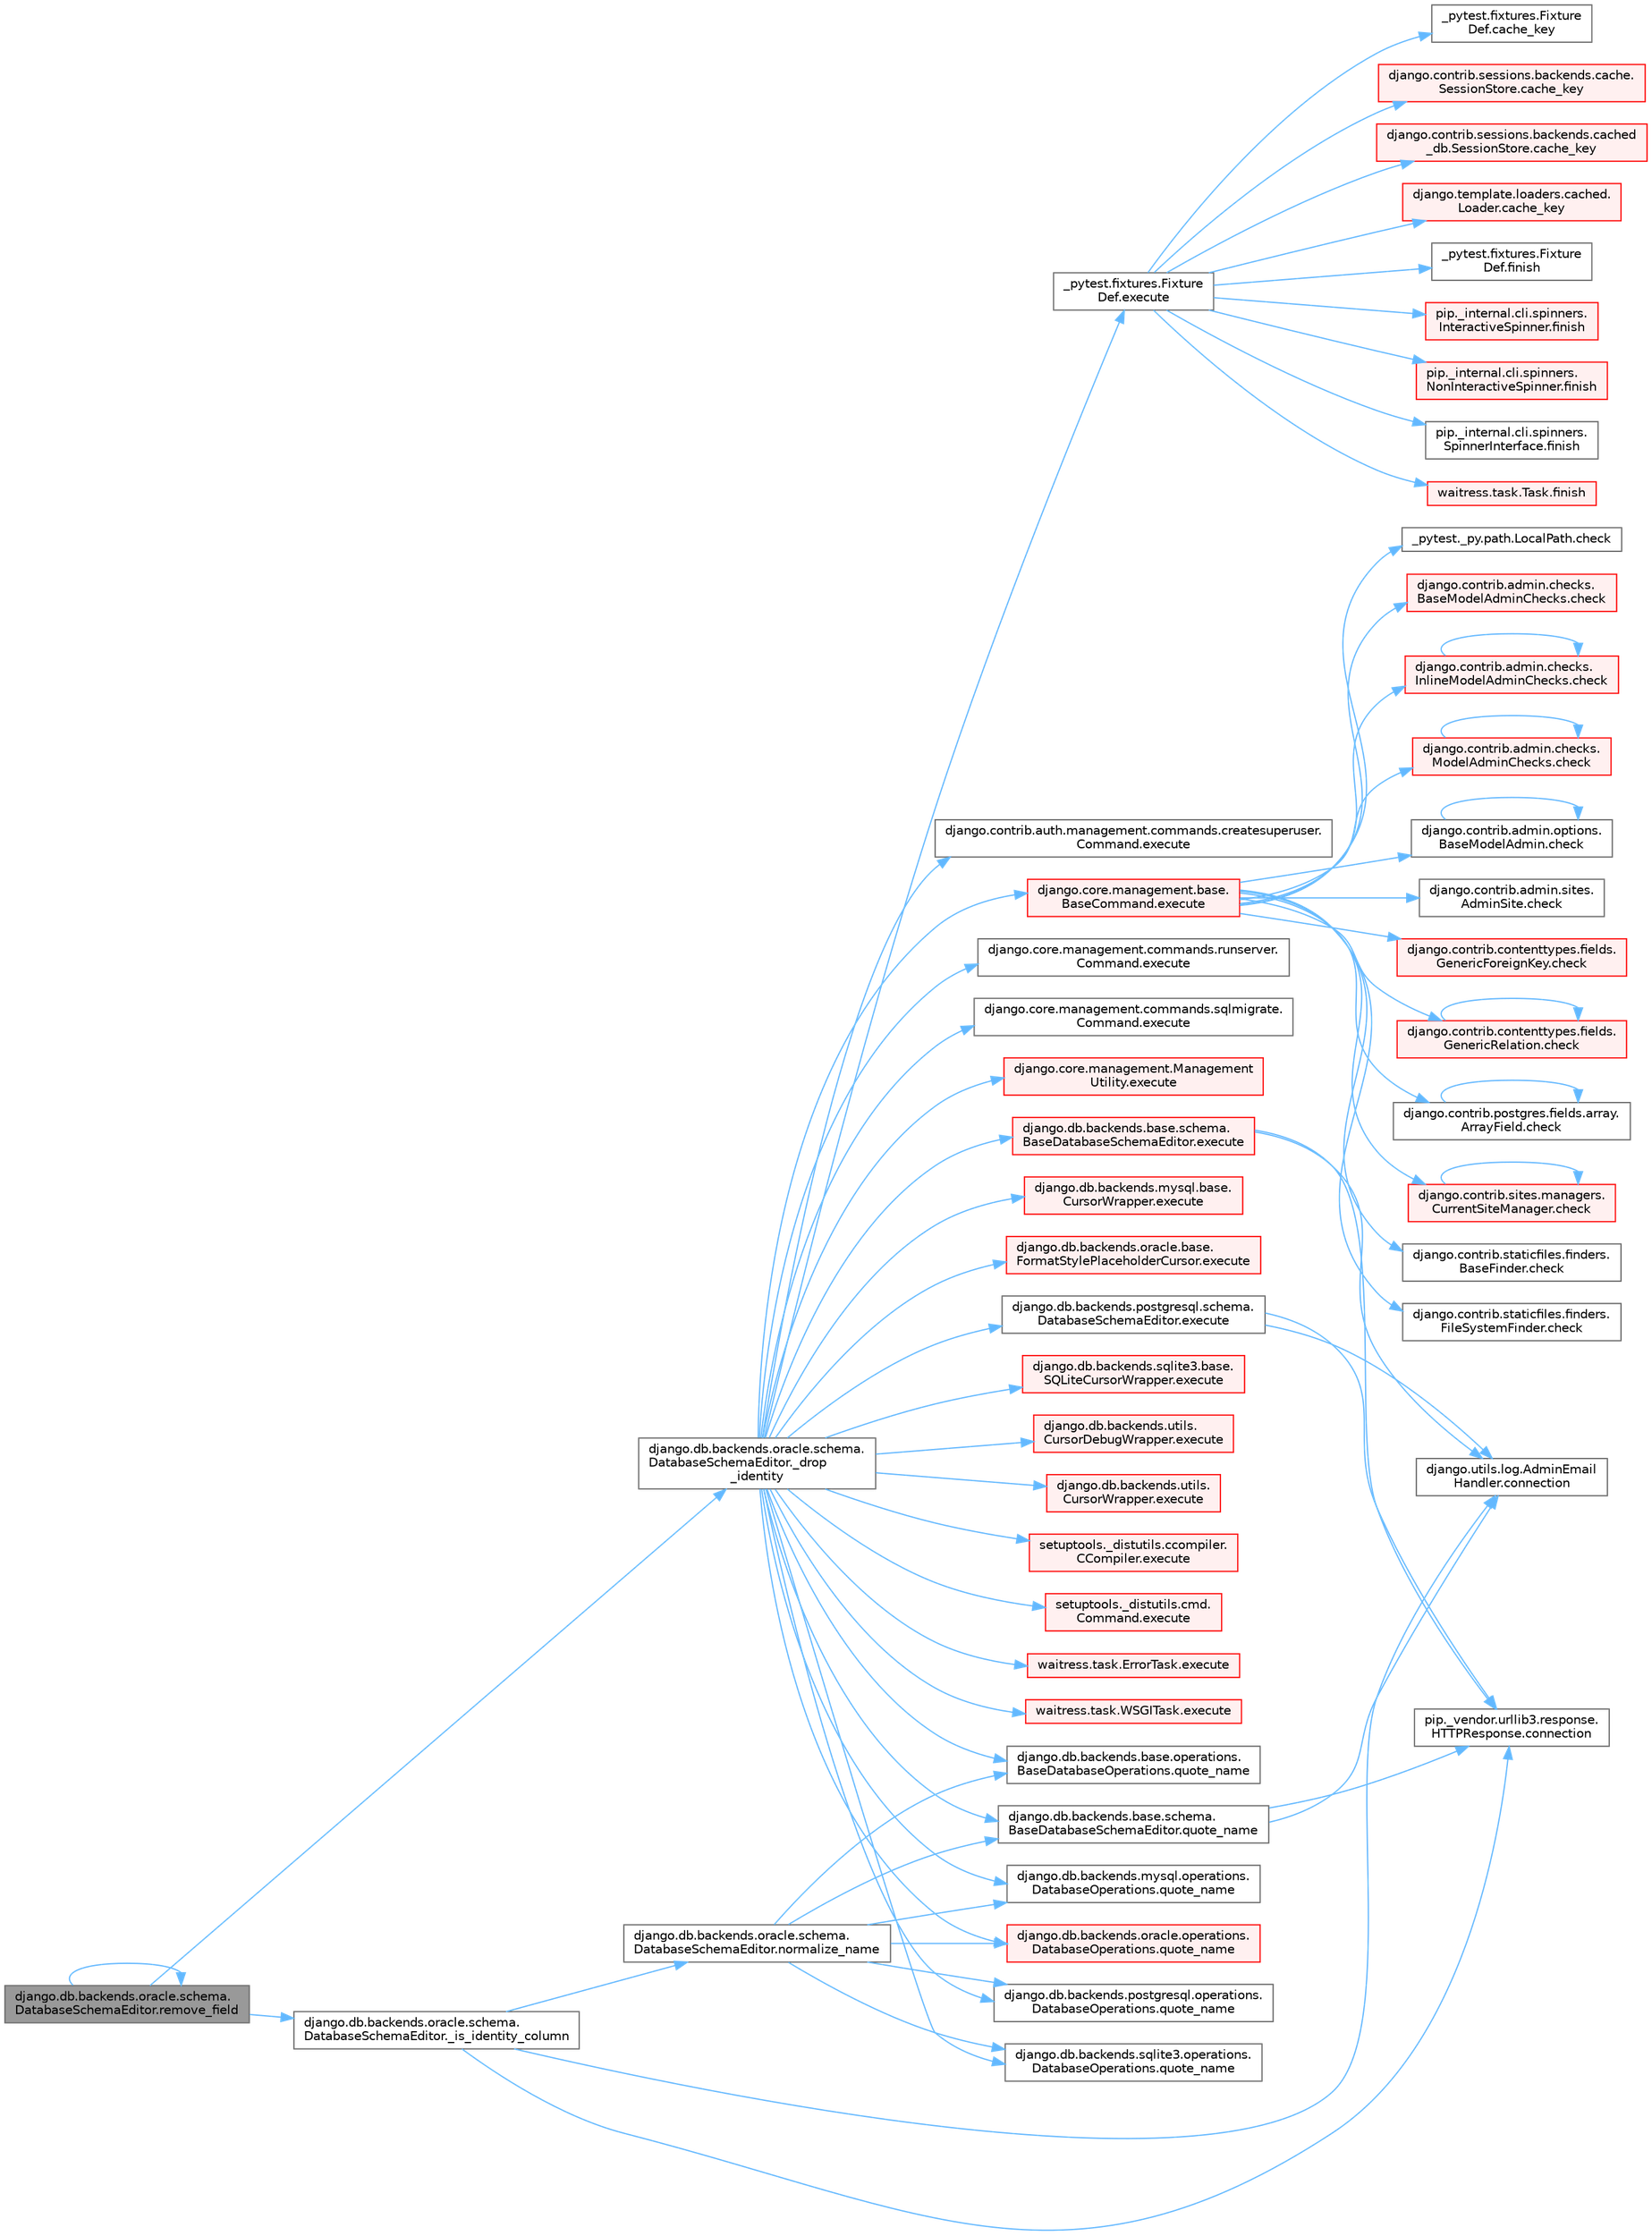 digraph "django.db.backends.oracle.schema.DatabaseSchemaEditor.remove_field"
{
 // LATEX_PDF_SIZE
  bgcolor="transparent";
  edge [fontname=Helvetica,fontsize=10,labelfontname=Helvetica,labelfontsize=10];
  node [fontname=Helvetica,fontsize=10,shape=box,height=0.2,width=0.4];
  rankdir="LR";
  Node1 [id="Node000001",label="django.db.backends.oracle.schema.\lDatabaseSchemaEditor.remove_field",height=0.2,width=0.4,color="gray40", fillcolor="grey60", style="filled", fontcolor="black",tooltip=" "];
  Node1 -> Node2 [id="edge1_Node000001_Node000002",color="steelblue1",style="solid",tooltip=" "];
  Node2 [id="Node000002",label="django.db.backends.oracle.schema.\lDatabaseSchemaEditor._drop\l_identity",height=0.2,width=0.4,color="grey40", fillcolor="white", style="filled",URL="$classdjango_1_1db_1_1backends_1_1oracle_1_1schema_1_1_database_schema_editor.html#a215f07e8311d1fd657957c4dbba8cfde",tooltip=" "];
  Node2 -> Node3 [id="edge2_Node000002_Node000003",color="steelblue1",style="solid",tooltip=" "];
  Node3 [id="Node000003",label="_pytest.fixtures.Fixture\lDef.execute",height=0.2,width=0.4,color="grey40", fillcolor="white", style="filled",URL="$class__pytest_1_1fixtures_1_1_fixture_def.html#ac27e0caaadd6404ffc2715216b643993",tooltip=" "];
  Node3 -> Node4 [id="edge3_Node000003_Node000004",color="steelblue1",style="solid",tooltip=" "];
  Node4 [id="Node000004",label="_pytest.fixtures.Fixture\lDef.cache_key",height=0.2,width=0.4,color="grey40", fillcolor="white", style="filled",URL="$class__pytest_1_1fixtures_1_1_fixture_def.html#ad3f8a8a2b9cfb9282c8c3ddff700ccdd",tooltip=" "];
  Node3 -> Node5 [id="edge4_Node000003_Node000005",color="steelblue1",style="solid",tooltip=" "];
  Node5 [id="Node000005",label="django.contrib.sessions.backends.cache.\lSessionStore.cache_key",height=0.2,width=0.4,color="red", fillcolor="#FFF0F0", style="filled",URL="$classdjango_1_1contrib_1_1sessions_1_1backends_1_1cache_1_1_session_store.html#aaad1a2e0950477787b815baa4327f739",tooltip=" "];
  Node3 -> Node2884 [id="edge5_Node000003_Node002884",color="steelblue1",style="solid",tooltip=" "];
  Node2884 [id="Node002884",label="django.contrib.sessions.backends.cached\l_db.SessionStore.cache_key",height=0.2,width=0.4,color="red", fillcolor="#FFF0F0", style="filled",URL="$classdjango_1_1contrib_1_1sessions_1_1backends_1_1cached__db_1_1_session_store.html#a9fc2ec7b2fb96dbebea8592f2618eda0",tooltip=" "];
  Node3 -> Node2885 [id="edge6_Node000003_Node002885",color="steelblue1",style="solid",tooltip=" "];
  Node2885 [id="Node002885",label="django.template.loaders.cached.\lLoader.cache_key",height=0.2,width=0.4,color="red", fillcolor="#FFF0F0", style="filled",URL="$classdjango_1_1template_1_1loaders_1_1cached_1_1_loader.html#a85358b9120d3b332aad464ab17e92e0f",tooltip=" "];
  Node3 -> Node4520 [id="edge7_Node000003_Node004520",color="steelblue1",style="solid",tooltip=" "];
  Node4520 [id="Node004520",label="_pytest.fixtures.Fixture\lDef.finish",height=0.2,width=0.4,color="grey40", fillcolor="white", style="filled",URL="$class__pytest_1_1fixtures_1_1_fixture_def.html#adc58c655bc10cbc7203fd272fa72742a",tooltip=" "];
  Node3 -> Node4521 [id="edge8_Node000003_Node004521",color="steelblue1",style="solid",tooltip=" "];
  Node4521 [id="Node004521",label="pip._internal.cli.spinners.\lInteractiveSpinner.finish",height=0.2,width=0.4,color="red", fillcolor="#FFF0F0", style="filled",URL="$classpip_1_1__internal_1_1cli_1_1spinners_1_1_interactive_spinner.html#aa8e59d36acbf1a072233ae62dbea45d6",tooltip=" "];
  Node3 -> Node4522 [id="edge9_Node000003_Node004522",color="steelblue1",style="solid",tooltip=" "];
  Node4522 [id="Node004522",label="pip._internal.cli.spinners.\lNonInteractiveSpinner.finish",height=0.2,width=0.4,color="red", fillcolor="#FFF0F0", style="filled",URL="$classpip_1_1__internal_1_1cli_1_1spinners_1_1_non_interactive_spinner.html#ab9e9471a0386ea2534995b8542690626",tooltip=" "];
  Node3 -> Node4525 [id="edge10_Node000003_Node004525",color="steelblue1",style="solid",tooltip=" "];
  Node4525 [id="Node004525",label="pip._internal.cli.spinners.\lSpinnerInterface.finish",height=0.2,width=0.4,color="grey40", fillcolor="white", style="filled",URL="$classpip_1_1__internal_1_1cli_1_1spinners_1_1_spinner_interface.html#aa68c13d395603a63a6d129ff04f8e843",tooltip=" "];
  Node3 -> Node4526 [id="edge11_Node000003_Node004526",color="steelblue1",style="solid",tooltip=" "];
  Node4526 [id="Node004526",label="waitress.task.Task.finish",height=0.2,width=0.4,color="red", fillcolor="#FFF0F0", style="filled",URL="$classwaitress_1_1task_1_1_task.html#a1e94739ac27e14a159d0e17c6d3e54b2",tooltip=" "];
  Node2 -> Node3950 [id="edge12_Node000002_Node003950",color="steelblue1",style="solid",tooltip=" "];
  Node3950 [id="Node003950",label="django.contrib.auth.management.commands.createsuperuser.\lCommand.execute",height=0.2,width=0.4,color="grey40", fillcolor="white", style="filled",URL="$classdjango_1_1contrib_1_1auth_1_1management_1_1commands_1_1createsuperuser_1_1_command.html#a4dc8ad9953fcae01a4c61c32fe4c6540",tooltip=" "];
  Node2 -> Node3951 [id="edge13_Node000002_Node003951",color="steelblue1",style="solid",tooltip=" "];
  Node3951 [id="Node003951",label="django.core.management.base.\lBaseCommand.execute",height=0.2,width=0.4,color="red", fillcolor="#FFF0F0", style="filled",URL="$classdjango_1_1core_1_1management_1_1base_1_1_base_command.html#a5621c1fb51be6a2deff6777d90c25ee0",tooltip=" "];
  Node3951 -> Node11 [id="edge14_Node003951_Node000011",color="steelblue1",style="solid",tooltip=" "];
  Node11 [id="Node000011",label="_pytest._py.path.LocalPath.check",height=0.2,width=0.4,color="grey40", fillcolor="white", style="filled",URL="$class__pytest_1_1__py_1_1path_1_1_local_path.html#a4b987fb8998938ae4a5f4ed6aebf69ea",tooltip=" "];
  Node3951 -> Node12 [id="edge15_Node003951_Node000012",color="steelblue1",style="solid",tooltip=" "];
  Node12 [id="Node000012",label="django.contrib.admin.checks.\lBaseModelAdminChecks.check",height=0.2,width=0.4,color="red", fillcolor="#FFF0F0", style="filled",URL="$classdjango_1_1contrib_1_1admin_1_1checks_1_1_base_model_admin_checks.html#a11595bf2b8d59e96fee553e518494d6d",tooltip=" "];
  Node3951 -> Node45 [id="edge16_Node003951_Node000045",color="steelblue1",style="solid",tooltip=" "];
  Node45 [id="Node000045",label="django.contrib.admin.checks.\lInlineModelAdminChecks.check",height=0.2,width=0.4,color="red", fillcolor="#FFF0F0", style="filled",URL="$classdjango_1_1contrib_1_1admin_1_1checks_1_1_inline_model_admin_checks.html#acdf096659f73e5facb970e774e61f7cc",tooltip=" "];
  Node45 -> Node45 [id="edge17_Node000045_Node000045",color="steelblue1",style="solid",tooltip=" "];
  Node3951 -> Node54 [id="edge18_Node003951_Node000054",color="steelblue1",style="solid",tooltip=" "];
  Node54 [id="Node000054",label="django.contrib.admin.checks.\lModelAdminChecks.check",height=0.2,width=0.4,color="red", fillcolor="#FFF0F0", style="filled",URL="$classdjango_1_1contrib_1_1admin_1_1checks_1_1_model_admin_checks.html#afedbd9df38a2915eb0a5a9cea0731bc3",tooltip=" "];
  Node54 -> Node54 [id="edge19_Node000054_Node000054",color="steelblue1",style="solid",tooltip=" "];
  Node3951 -> Node74 [id="edge20_Node003951_Node000074",color="steelblue1",style="solid",tooltip=" "];
  Node74 [id="Node000074",label="django.contrib.admin.options.\lBaseModelAdmin.check",height=0.2,width=0.4,color="grey40", fillcolor="white", style="filled",URL="$classdjango_1_1contrib_1_1admin_1_1options_1_1_base_model_admin.html#af32f399c528a3e552e7518976cc41a5b",tooltip=" "];
  Node74 -> Node74 [id="edge21_Node000074_Node000074",color="steelblue1",style="solid",tooltip=" "];
  Node3951 -> Node75 [id="edge22_Node003951_Node000075",color="steelblue1",style="solid",tooltip=" "];
  Node75 [id="Node000075",label="django.contrib.admin.sites.\lAdminSite.check",height=0.2,width=0.4,color="grey40", fillcolor="white", style="filled",URL="$classdjango_1_1contrib_1_1admin_1_1sites_1_1_admin_site.html#aefedadd8ec4a978001a8182443f0a75e",tooltip=" "];
  Node3951 -> Node76 [id="edge23_Node003951_Node000076",color="steelblue1",style="solid",tooltip=" "];
  Node76 [id="Node000076",label="django.contrib.contenttypes.fields.\lGenericForeignKey.check",height=0.2,width=0.4,color="red", fillcolor="#FFF0F0", style="filled",URL="$classdjango_1_1contrib_1_1contenttypes_1_1fields_1_1_generic_foreign_key.html#a825d4540a94bc23ef0ce2a03f4ddb7fc",tooltip=" "];
  Node3951 -> Node788 [id="edge24_Node003951_Node000788",color="steelblue1",style="solid",tooltip=" "];
  Node788 [id="Node000788",label="django.contrib.contenttypes.fields.\lGenericRelation.check",height=0.2,width=0.4,color="red", fillcolor="#FFF0F0", style="filled",URL="$classdjango_1_1contrib_1_1contenttypes_1_1fields_1_1_generic_relation.html#a45d009ec3d4930825210c7ec1bc16cac",tooltip=" "];
  Node788 -> Node788 [id="edge25_Node000788_Node000788",color="steelblue1",style="solid",tooltip=" "];
  Node3951 -> Node792 [id="edge26_Node003951_Node000792",color="steelblue1",style="solid",tooltip=" "];
  Node792 [id="Node000792",label="django.contrib.postgres.fields.array.\lArrayField.check",height=0.2,width=0.4,color="grey40", fillcolor="white", style="filled",URL="$classdjango_1_1contrib_1_1postgres_1_1fields_1_1array_1_1_array_field.html#a3bfc183c9c8aad5ba35799fd720e9105",tooltip=" "];
  Node792 -> Node792 [id="edge27_Node000792_Node000792",color="steelblue1",style="solid",tooltip=" "];
  Node3951 -> Node793 [id="edge28_Node003951_Node000793",color="steelblue1",style="solid",tooltip=" "];
  Node793 [id="Node000793",label="django.contrib.sites.managers.\lCurrentSiteManager.check",height=0.2,width=0.4,color="red", fillcolor="#FFF0F0", style="filled",URL="$classdjango_1_1contrib_1_1sites_1_1managers_1_1_current_site_manager.html#a24104e33647bb4f4a78f9a3b6f815248",tooltip=" "];
  Node793 -> Node793 [id="edge29_Node000793_Node000793",color="steelblue1",style="solid",tooltip=" "];
  Node3951 -> Node2161 [id="edge30_Node003951_Node002161",color="steelblue1",style="solid",tooltip=" "];
  Node2161 [id="Node002161",label="django.contrib.staticfiles.finders.\lBaseFinder.check",height=0.2,width=0.4,color="grey40", fillcolor="white", style="filled",URL="$classdjango_1_1contrib_1_1staticfiles_1_1finders_1_1_base_finder.html#ab92c4f7950eea18b75fdb93463b0d29d",tooltip=" "];
  Node3951 -> Node2162 [id="edge31_Node003951_Node002162",color="steelblue1",style="solid",tooltip=" "];
  Node2162 [id="Node002162",label="django.contrib.staticfiles.finders.\lFileSystemFinder.check",height=0.2,width=0.4,color="grey40", fillcolor="white", style="filled",URL="$classdjango_1_1contrib_1_1staticfiles_1_1finders_1_1_file_system_finder.html#a709eac9ec46c5e67a0ba159b658dc15a",tooltip=" "];
  Node2 -> Node3953 [id="edge32_Node000002_Node003953",color="steelblue1",style="solid",tooltip=" "];
  Node3953 [id="Node003953",label="django.core.management.commands.runserver.\lCommand.execute",height=0.2,width=0.4,color="grey40", fillcolor="white", style="filled",URL="$classdjango_1_1core_1_1management_1_1commands_1_1runserver_1_1_command.html#a86b4bdbf596d9f612125e143148d9919",tooltip=" "];
  Node2 -> Node3954 [id="edge33_Node000002_Node003954",color="steelblue1",style="solid",tooltip=" "];
  Node3954 [id="Node003954",label="django.core.management.commands.sqlmigrate.\lCommand.execute",height=0.2,width=0.4,color="grey40", fillcolor="white", style="filled",URL="$classdjango_1_1core_1_1management_1_1commands_1_1sqlmigrate_1_1_command.html#ad47c65d3d4820430ce43bb5f2086789d",tooltip=" "];
  Node2 -> Node3955 [id="edge34_Node000002_Node003955",color="steelblue1",style="solid",tooltip=" "];
  Node3955 [id="Node003955",label="django.core.management.Management\lUtility.execute",height=0.2,width=0.4,color="red", fillcolor="#FFF0F0", style="filled",URL="$classdjango_1_1core_1_1management_1_1_management_utility.html#ab2752203019f6a6274c55e096770c008",tooltip=" "];
  Node2 -> Node3963 [id="edge35_Node000002_Node003963",color="steelblue1",style="solid",tooltip=" "];
  Node3963 [id="Node003963",label="django.db.backends.base.schema.\lBaseDatabaseSchemaEditor.execute",height=0.2,width=0.4,color="red", fillcolor="#FFF0F0", style="filled",URL="$classdjango_1_1db_1_1backends_1_1base_1_1schema_1_1_base_database_schema_editor.html#a964d07b6ba94dc1698e896feeeb57353",tooltip=" "];
  Node3963 -> Node640 [id="edge36_Node003963_Node000640",color="steelblue1",style="solid",tooltip=" "];
  Node640 [id="Node000640",label="django.utils.log.AdminEmail\lHandler.connection",height=0.2,width=0.4,color="grey40", fillcolor="white", style="filled",URL="$classdjango_1_1utils_1_1log_1_1_admin_email_handler.html#a545b5f7ec55a857fe1ca7836814a0760",tooltip=" "];
  Node3963 -> Node641 [id="edge37_Node003963_Node000641",color="steelblue1",style="solid",tooltip=" "];
  Node641 [id="Node000641",label="pip._vendor.urllib3.response.\lHTTPResponse.connection",height=0.2,width=0.4,color="grey40", fillcolor="white", style="filled",URL="$classpip_1_1__vendor_1_1urllib3_1_1response_1_1_h_t_t_p_response.html#a9002314624685de3bbf9b84bdc87fef8",tooltip=" "];
  Node2 -> Node3966 [id="edge38_Node000002_Node003966",color="steelblue1",style="solid",tooltip=" "];
  Node3966 [id="Node003966",label="django.db.backends.mysql.base.\lCursorWrapper.execute",height=0.2,width=0.4,color="red", fillcolor="#FFF0F0", style="filled",URL="$classdjango_1_1db_1_1backends_1_1mysql_1_1base_1_1_cursor_wrapper.html#a6b2d41b73d7c215224f1e994aad6ad60",tooltip=" "];
  Node2 -> Node3967 [id="edge39_Node000002_Node003967",color="steelblue1",style="solid",tooltip=" "];
  Node3967 [id="Node003967",label="django.db.backends.oracle.base.\lFormatStylePlaceholderCursor.execute",height=0.2,width=0.4,color="red", fillcolor="#FFF0F0", style="filled",URL="$classdjango_1_1db_1_1backends_1_1oracle_1_1base_1_1_format_style_placeholder_cursor.html#a0717bdbea59134a88e5f10399c33a251",tooltip=" "];
  Node2 -> Node3973 [id="edge40_Node000002_Node003973",color="steelblue1",style="solid",tooltip=" "];
  Node3973 [id="Node003973",label="django.db.backends.postgresql.schema.\lDatabaseSchemaEditor.execute",height=0.2,width=0.4,color="grey40", fillcolor="white", style="filled",URL="$classdjango_1_1db_1_1backends_1_1postgresql_1_1schema_1_1_database_schema_editor.html#afe7e39d1fd0ac2c6216f90295b9382ae",tooltip=" "];
  Node3973 -> Node640 [id="edge41_Node003973_Node000640",color="steelblue1",style="solid",tooltip=" "];
  Node3973 -> Node641 [id="edge42_Node003973_Node000641",color="steelblue1",style="solid",tooltip=" "];
  Node2 -> Node3974 [id="edge43_Node000002_Node003974",color="steelblue1",style="solid",tooltip=" "];
  Node3974 [id="Node003974",label="django.db.backends.sqlite3.base.\lSQLiteCursorWrapper.execute",height=0.2,width=0.4,color="red", fillcolor="#FFF0F0", style="filled",URL="$classdjango_1_1db_1_1backends_1_1sqlite3_1_1base_1_1_s_q_lite_cursor_wrapper.html#a41115eb3813040514a6c6c7111aa0b57",tooltip=" "];
  Node2 -> Node3976 [id="edge44_Node000002_Node003976",color="steelblue1",style="solid",tooltip=" "];
  Node3976 [id="Node003976",label="django.db.backends.utils.\lCursorDebugWrapper.execute",height=0.2,width=0.4,color="red", fillcolor="#FFF0F0", style="filled",URL="$classdjango_1_1db_1_1backends_1_1utils_1_1_cursor_debug_wrapper.html#af0443013785fceb3f05b38198a71ca3f",tooltip=" "];
  Node2 -> Node3977 [id="edge45_Node000002_Node003977",color="steelblue1",style="solid",tooltip=" "];
  Node3977 [id="Node003977",label="django.db.backends.utils.\lCursorWrapper.execute",height=0.2,width=0.4,color="red", fillcolor="#FFF0F0", style="filled",URL="$classdjango_1_1db_1_1backends_1_1utils_1_1_cursor_wrapper.html#a7d0bc9b6584c9fee961505e1d460547c",tooltip=" "];
  Node2 -> Node3980 [id="edge46_Node000002_Node003980",color="steelblue1",style="solid",tooltip=" "];
  Node3980 [id="Node003980",label="setuptools._distutils.ccompiler.\lCCompiler.execute",height=0.2,width=0.4,color="red", fillcolor="#FFF0F0", style="filled",URL="$classsetuptools_1_1__distutils_1_1ccompiler_1_1_c_compiler.html#a726dd6c4cc45b2077fa6bc43dc8fe60e",tooltip=" "];
  Node2 -> Node3981 [id="edge47_Node000002_Node003981",color="steelblue1",style="solid",tooltip=" "];
  Node3981 [id="Node003981",label="setuptools._distutils.cmd.\lCommand.execute",height=0.2,width=0.4,color="red", fillcolor="#FFF0F0", style="filled",URL="$classsetuptools_1_1__distutils_1_1cmd_1_1_command.html#a371b567539d5bc0e2a134bf361e97b38",tooltip=" "];
  Node2 -> Node3982 [id="edge48_Node000002_Node003982",color="steelblue1",style="solid",tooltip=" "];
  Node3982 [id="Node003982",label="waitress.task.ErrorTask.execute",height=0.2,width=0.4,color="red", fillcolor="#FFF0F0", style="filled",URL="$classwaitress_1_1task_1_1_error_task.html#ad5c6d14c13ba3d33e82b1b138e634bb0",tooltip=" "];
  Node2 -> Node3983 [id="edge49_Node000002_Node003983",color="steelblue1",style="solid",tooltip=" "];
  Node3983 [id="Node003983",label="waitress.task.WSGITask.execute",height=0.2,width=0.4,color="red", fillcolor="#FFF0F0", style="filled",URL="$classwaitress_1_1task_1_1_w_s_g_i_task.html#ac677ac1c03116dfa724298750580883b",tooltip=" "];
  Node2 -> Node4527 [id="edge50_Node000002_Node004527",color="steelblue1",style="solid",tooltip=" "];
  Node4527 [id="Node004527",label="django.db.backends.base.operations.\lBaseDatabaseOperations.quote_name",height=0.2,width=0.4,color="grey40", fillcolor="white", style="filled",URL="$classdjango_1_1db_1_1backends_1_1base_1_1operations_1_1_base_database_operations.html#ab468094d1b03334704774ae62fbb7955",tooltip=" "];
  Node2 -> Node4528 [id="edge51_Node000002_Node004528",color="steelblue1",style="solid",tooltip=" "];
  Node4528 [id="Node004528",label="django.db.backends.base.schema.\lBaseDatabaseSchemaEditor.quote_name",height=0.2,width=0.4,color="grey40", fillcolor="white", style="filled",URL="$classdjango_1_1db_1_1backends_1_1base_1_1schema_1_1_base_database_schema_editor.html#aa816e47aecbbe22e29c76f25001a873a",tooltip=" "];
  Node4528 -> Node640 [id="edge52_Node004528_Node000640",color="steelblue1",style="solid",tooltip=" "];
  Node4528 -> Node641 [id="edge53_Node004528_Node000641",color="steelblue1",style="solid",tooltip=" "];
  Node2 -> Node4529 [id="edge54_Node000002_Node004529",color="steelblue1",style="solid",tooltip=" "];
  Node4529 [id="Node004529",label="django.db.backends.mysql.operations.\lDatabaseOperations.quote_name",height=0.2,width=0.4,color="grey40", fillcolor="white", style="filled",URL="$classdjango_1_1db_1_1backends_1_1mysql_1_1operations_1_1_database_operations.html#a5d1561dd784c0f000ed8c1aa43a6efbf",tooltip=" "];
  Node2 -> Node4530 [id="edge55_Node000002_Node004530",color="steelblue1",style="solid",tooltip=" "];
  Node4530 [id="Node004530",label="django.db.backends.oracle.operations.\lDatabaseOperations.quote_name",height=0.2,width=0.4,color="red", fillcolor="#FFF0F0", style="filled",URL="$classdjango_1_1db_1_1backends_1_1oracle_1_1operations_1_1_database_operations.html#ac7551d250b0adf678e5d00e4d69cb021",tooltip=" "];
  Node2 -> Node4536 [id="edge56_Node000002_Node004536",color="steelblue1",style="solid",tooltip=" "];
  Node4536 [id="Node004536",label="django.db.backends.postgresql.operations.\lDatabaseOperations.quote_name",height=0.2,width=0.4,color="grey40", fillcolor="white", style="filled",URL="$classdjango_1_1db_1_1backends_1_1postgresql_1_1operations_1_1_database_operations.html#ab2f9e33071d2c5abb03744171da3b801",tooltip=" "];
  Node2 -> Node4537 [id="edge57_Node000002_Node004537",color="steelblue1",style="solid",tooltip=" "];
  Node4537 [id="Node004537",label="django.db.backends.sqlite3.operations.\lDatabaseOperations.quote_name",height=0.2,width=0.4,color="grey40", fillcolor="white", style="filled",URL="$classdjango_1_1db_1_1backends_1_1sqlite3_1_1operations_1_1_database_operations.html#a14cbbcb5e889d88278c96a39911d641b",tooltip=" "];
  Node1 -> Node4538 [id="edge58_Node000001_Node004538",color="steelblue1",style="solid",tooltip=" "];
  Node4538 [id="Node004538",label="django.db.backends.oracle.schema.\lDatabaseSchemaEditor._is_identity_column",height=0.2,width=0.4,color="grey40", fillcolor="white", style="filled",URL="$classdjango_1_1db_1_1backends_1_1oracle_1_1schema_1_1_database_schema_editor.html#ac754b2394533b513133c301d1fdb8f73",tooltip=" "];
  Node4538 -> Node640 [id="edge59_Node004538_Node000640",color="steelblue1",style="solid",tooltip=" "];
  Node4538 -> Node641 [id="edge60_Node004538_Node000641",color="steelblue1",style="solid",tooltip=" "];
  Node4538 -> Node4539 [id="edge61_Node004538_Node004539",color="steelblue1",style="solid",tooltip=" "];
  Node4539 [id="Node004539",label="django.db.backends.oracle.schema.\lDatabaseSchemaEditor.normalize_name",height=0.2,width=0.4,color="grey40", fillcolor="white", style="filled",URL="$classdjango_1_1db_1_1backends_1_1oracle_1_1schema_1_1_database_schema_editor.html#a440047f0dbf8e50036355561e0fef33a",tooltip=" "];
  Node4539 -> Node4527 [id="edge62_Node004539_Node004527",color="steelblue1",style="solid",tooltip=" "];
  Node4539 -> Node4528 [id="edge63_Node004539_Node004528",color="steelblue1",style="solid",tooltip=" "];
  Node4539 -> Node4529 [id="edge64_Node004539_Node004529",color="steelblue1",style="solid",tooltip=" "];
  Node4539 -> Node4530 [id="edge65_Node004539_Node004530",color="steelblue1",style="solid",tooltip=" "];
  Node4539 -> Node4536 [id="edge66_Node004539_Node004536",color="steelblue1",style="solid",tooltip=" "];
  Node4539 -> Node4537 [id="edge67_Node004539_Node004537",color="steelblue1",style="solid",tooltip=" "];
  Node1 -> Node1 [id="edge68_Node000001_Node000001",color="steelblue1",style="solid",tooltip=" "];
}
